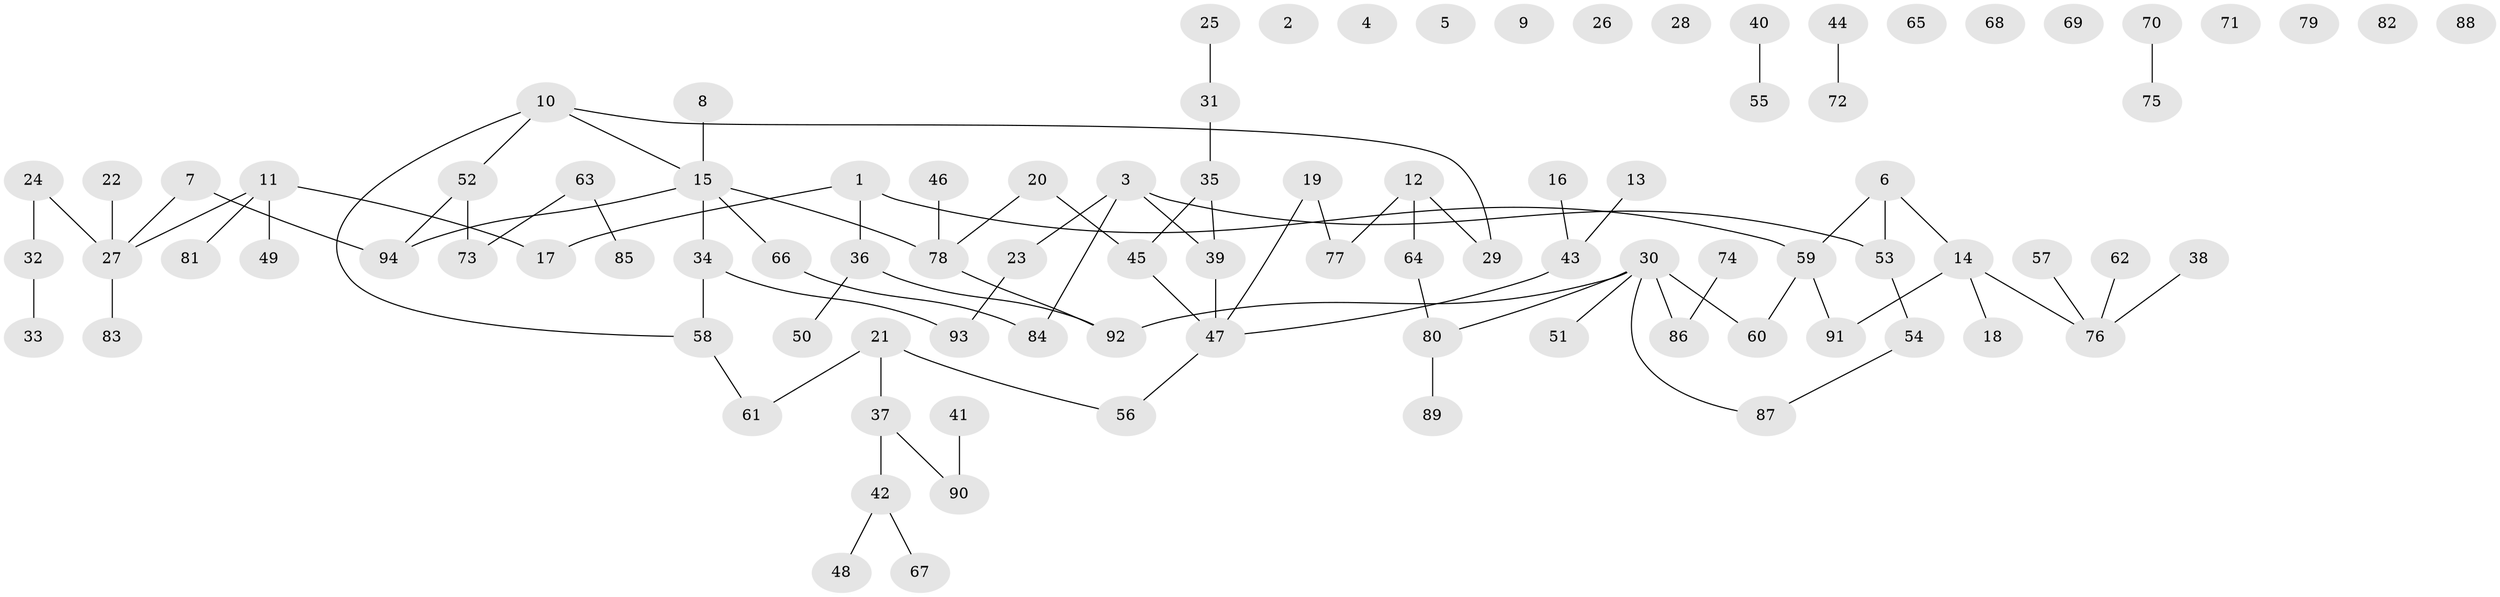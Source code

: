 // coarse degree distribution, {7: 0.15384615384615385, 5: 0.15384615384615385, 3: 0.07692307692307693, 1: 0.38461538461538464, 2: 0.23076923076923078}
// Generated by graph-tools (version 1.1) at 2025/48/03/04/25 22:48:12]
// undirected, 94 vertices, 90 edges
graph export_dot {
  node [color=gray90,style=filled];
  1;
  2;
  3;
  4;
  5;
  6;
  7;
  8;
  9;
  10;
  11;
  12;
  13;
  14;
  15;
  16;
  17;
  18;
  19;
  20;
  21;
  22;
  23;
  24;
  25;
  26;
  27;
  28;
  29;
  30;
  31;
  32;
  33;
  34;
  35;
  36;
  37;
  38;
  39;
  40;
  41;
  42;
  43;
  44;
  45;
  46;
  47;
  48;
  49;
  50;
  51;
  52;
  53;
  54;
  55;
  56;
  57;
  58;
  59;
  60;
  61;
  62;
  63;
  64;
  65;
  66;
  67;
  68;
  69;
  70;
  71;
  72;
  73;
  74;
  75;
  76;
  77;
  78;
  79;
  80;
  81;
  82;
  83;
  84;
  85;
  86;
  87;
  88;
  89;
  90;
  91;
  92;
  93;
  94;
  1 -- 17;
  1 -- 36;
  1 -- 59;
  3 -- 23;
  3 -- 39;
  3 -- 53;
  3 -- 84;
  6 -- 14;
  6 -- 53;
  6 -- 59;
  7 -- 27;
  7 -- 94;
  8 -- 15;
  10 -- 15;
  10 -- 29;
  10 -- 52;
  10 -- 58;
  11 -- 17;
  11 -- 27;
  11 -- 49;
  11 -- 81;
  12 -- 29;
  12 -- 64;
  12 -- 77;
  13 -- 43;
  14 -- 18;
  14 -- 76;
  14 -- 91;
  15 -- 34;
  15 -- 66;
  15 -- 78;
  15 -- 94;
  16 -- 43;
  19 -- 47;
  19 -- 77;
  20 -- 45;
  20 -- 78;
  21 -- 37;
  21 -- 56;
  21 -- 61;
  22 -- 27;
  23 -- 93;
  24 -- 27;
  24 -- 32;
  25 -- 31;
  27 -- 83;
  30 -- 51;
  30 -- 60;
  30 -- 80;
  30 -- 86;
  30 -- 87;
  30 -- 92;
  31 -- 35;
  32 -- 33;
  34 -- 58;
  34 -- 93;
  35 -- 39;
  35 -- 45;
  36 -- 50;
  36 -- 92;
  37 -- 42;
  37 -- 90;
  38 -- 76;
  39 -- 47;
  40 -- 55;
  41 -- 90;
  42 -- 48;
  42 -- 67;
  43 -- 47;
  44 -- 72;
  45 -- 47;
  46 -- 78;
  47 -- 56;
  52 -- 73;
  52 -- 94;
  53 -- 54;
  54 -- 87;
  57 -- 76;
  58 -- 61;
  59 -- 60;
  59 -- 91;
  62 -- 76;
  63 -- 73;
  63 -- 85;
  64 -- 80;
  66 -- 84;
  70 -- 75;
  74 -- 86;
  78 -- 92;
  80 -- 89;
}
